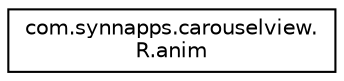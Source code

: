 digraph "Graphical Class Hierarchy"
{
 // INTERACTIVE_SVG=YES
 // LATEX_PDF_SIZE
  edge [fontname="Helvetica",fontsize="10",labelfontname="Helvetica",labelfontsize="10"];
  node [fontname="Helvetica",fontsize="10",shape=record];
  rankdir="LR";
  Node0 [label="com.synnapps.carouselview.\lR.anim",height=0.2,width=0.4,color="black", fillcolor="white", style="filled",URL="$classcom_1_1synnapps_1_1carouselview_1_1_r_1_1anim.html",tooltip=" "];
}
